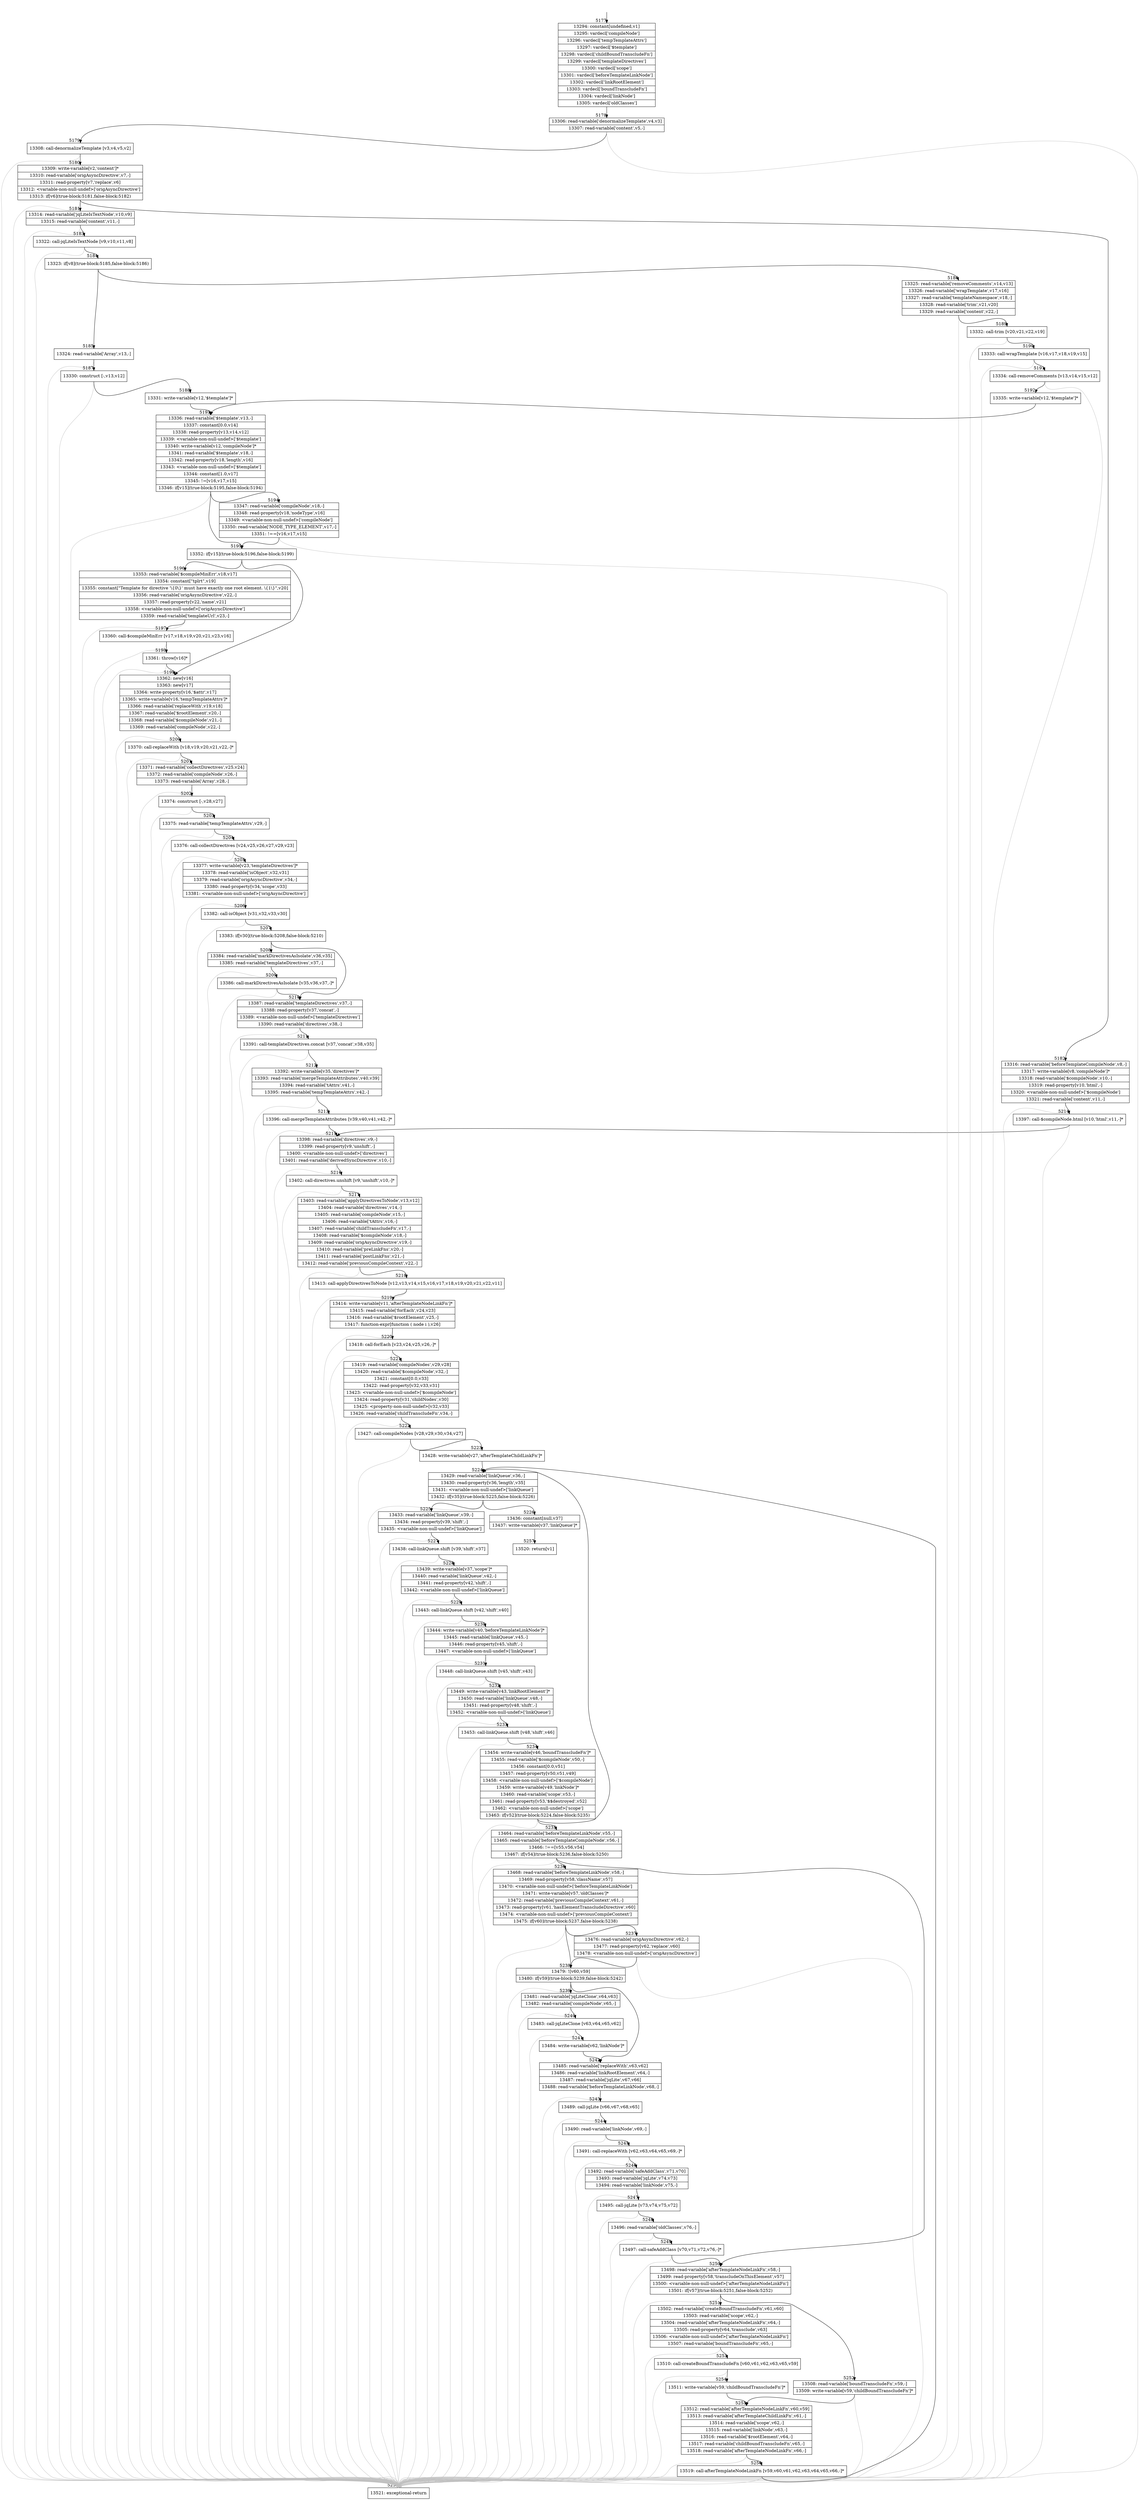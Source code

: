 digraph {
rankdir="TD"
BB_entry387[shape=none,label=""];
BB_entry387 -> BB5177 [tailport=s, headport=n, headlabel="    5177"]
BB5177 [shape=record label="{13294: constant[undefined,v1]|13295: vardecl['compileNode']|13296: vardecl['tempTemplateAttrs']|13297: vardecl['$template']|13298: vardecl['childBoundTranscludeFn']|13299: vardecl['templateDirectives']|13300: vardecl['scope']|13301: vardecl['beforeTemplateLinkNode']|13302: vardecl['linkRootElement']|13303: vardecl['boundTranscludeFn']|13304: vardecl['linkNode']|13305: vardecl['oldClasses']}" ] 
BB5177 -> BB5178 [tailport=s, headport=n, headlabel="      5178"]
BB5178 [shape=record label="{13306: read-variable['denormalizeTemplate',v4,v3]|13307: read-variable['content',v5,-]}" ] 
BB5178 -> BB5179 [tailport=s, headport=n, headlabel="      5179"]
BB5178 -> BB5258 [tailport=s, headport=n, color=gray, headlabel="      5258"]
BB5179 [shape=record label="{13308: call-denormalizeTemplate [v3,v4,v5,v2]}" ] 
BB5179 -> BB5180 [tailport=s, headport=n, headlabel="      5180"]
BB5179 -> BB5258 [tailport=s, headport=n, color=gray]
BB5180 [shape=record label="{13309: write-variable[v2,'content']*|13310: read-variable['origAsyncDirective',v7,-]|13311: read-property[v7,'replace',v6]|13312: \<variable-non-null-undef\>['origAsyncDirective']|13313: if[v6](true-block:5181,false-block:5182)}" ] 
BB5180 -> BB5181 [tailport=s, headport=n, headlabel="      5181"]
BB5180 -> BB5182 [tailport=s, headport=n, headlabel="      5182"]
BB5180 -> BB5258 [tailport=s, headport=n, color=gray]
BB5181 [shape=record label="{13314: read-variable['jqLiteIsTextNode',v10,v9]|13315: read-variable['content',v11,-]}" ] 
BB5181 -> BB5183 [tailport=s, headport=n, headlabel="      5183"]
BB5181 -> BB5258 [tailport=s, headport=n, color=gray]
BB5182 [shape=record label="{13316: read-variable['beforeTemplateCompileNode',v8,-]|13317: write-variable[v8,'compileNode']*|13318: read-variable['$compileNode',v10,-]|13319: read-property[v10,'html',-]|13320: \<variable-non-null-undef\>['$compileNode']|13321: read-variable['content',v11,-]}" ] 
BB5182 -> BB5214 [tailport=s, headport=n, headlabel="      5214"]
BB5182 -> BB5258 [tailport=s, headport=n, color=gray]
BB5183 [shape=record label="{13322: call-jqLiteIsTextNode [v9,v10,v11,v8]}" ] 
BB5183 -> BB5184 [tailport=s, headport=n, headlabel="      5184"]
BB5183 -> BB5258 [tailport=s, headport=n, color=gray]
BB5184 [shape=record label="{13323: if[v8](true-block:5185,false-block:5186)}" ] 
BB5184 -> BB5185 [tailport=s, headport=n, headlabel="      5185"]
BB5184 -> BB5186 [tailport=s, headport=n, headlabel="      5186"]
BB5185 [shape=record label="{13324: read-variable['Array',v13,-]}" ] 
BB5185 -> BB5187 [tailport=s, headport=n, headlabel="      5187"]
BB5185 -> BB5258 [tailport=s, headport=n, color=gray]
BB5186 [shape=record label="{13325: read-variable['removeComments',v14,v13]|13326: read-variable['wrapTemplate',v17,v16]|13327: read-variable['templateNamespace',v18,-]|13328: read-variable['trim',v21,v20]|13329: read-variable['content',v22,-]}" ] 
BB5186 -> BB5189 [tailport=s, headport=n, headlabel="      5189"]
BB5186 -> BB5258 [tailport=s, headport=n, color=gray]
BB5187 [shape=record label="{13330: construct [-,v13,v12]}" ] 
BB5187 -> BB5188 [tailport=s, headport=n, headlabel="      5188"]
BB5187 -> BB5258 [tailport=s, headport=n, color=gray]
BB5188 [shape=record label="{13331: write-variable[v12,'$template']*}" ] 
BB5188 -> BB5193 [tailport=s, headport=n, headlabel="      5193"]
BB5189 [shape=record label="{13332: call-trim [v20,v21,v22,v19]}" ] 
BB5189 -> BB5190 [tailport=s, headport=n, headlabel="      5190"]
BB5189 -> BB5258 [tailport=s, headport=n, color=gray]
BB5190 [shape=record label="{13333: call-wrapTemplate [v16,v17,v18,v19,v15]}" ] 
BB5190 -> BB5191 [tailport=s, headport=n, headlabel="      5191"]
BB5190 -> BB5258 [tailport=s, headport=n, color=gray]
BB5191 [shape=record label="{13334: call-removeComments [v13,v14,v15,v12]}" ] 
BB5191 -> BB5192 [tailport=s, headport=n, headlabel="      5192"]
BB5191 -> BB5258 [tailport=s, headport=n, color=gray]
BB5192 [shape=record label="{13335: write-variable[v12,'$template']*}" ] 
BB5192 -> BB5193 [tailport=s, headport=n]
BB5193 [shape=record label="{13336: read-variable['$template',v13,-]|13337: constant[0.0,v14]|13338: read-property[v13,v14,v12]|13339: \<variable-non-null-undef\>['$template']|13340: write-variable[v12,'compileNode']*|13341: read-variable['$template',v18,-]|13342: read-property[v18,'length',v16]|13343: \<variable-non-null-undef\>['$template']|13344: constant[1.0,v17]|13345: !=[v16,v17,v15]|13346: if[v15](true-block:5195,false-block:5194)}" ] 
BB5193 -> BB5195 [tailport=s, headport=n, headlabel="      5195"]
BB5193 -> BB5194 [tailport=s, headport=n, headlabel="      5194"]
BB5193 -> BB5258 [tailport=s, headport=n, color=gray]
BB5194 [shape=record label="{13347: read-variable['compileNode',v18,-]|13348: read-property[v18,'nodeType',v16]|13349: \<variable-non-null-undef\>['compileNode']|13350: read-variable['NODE_TYPE_ELEMENT',v17,-]|13351: !==[v16,v17,v15]}" ] 
BB5194 -> BB5195 [tailport=s, headport=n]
BB5194 -> BB5258 [tailport=s, headport=n, color=gray]
BB5195 [shape=record label="{13352: if[v15](true-block:5196,false-block:5199)}" ] 
BB5195 -> BB5196 [tailport=s, headport=n, headlabel="      5196"]
BB5195 -> BB5199 [tailport=s, headport=n, headlabel="      5199"]
BB5196 [shape=record label="{13353: read-variable['$compileMinErr',v18,v17]|13354: constant[\"tplrt\",v19]|13355: constant[\"Template for directive '\\\{0\\\}' must have exactly one root element. \\\{1\\\}\",v20]|13356: read-variable['origAsyncDirective',v22,-]|13357: read-property[v22,'name',v21]|13358: \<variable-non-null-undef\>['origAsyncDirective']|13359: read-variable['templateUrl',v23,-]}" ] 
BB5196 -> BB5197 [tailport=s, headport=n, headlabel="      5197"]
BB5196 -> BB5258 [tailport=s, headport=n, color=gray]
BB5197 [shape=record label="{13360: call-$compileMinErr [v17,v18,v19,v20,v21,v23,v16]}" ] 
BB5197 -> BB5198 [tailport=s, headport=n, headlabel="      5198"]
BB5197 -> BB5258 [tailport=s, headport=n, color=gray]
BB5198 [shape=record label="{13361: throw[v16]*}" ] 
BB5198 -> BB5199 [tailport=s, headport=n]
BB5198 -> BB5258 [tailport=s, headport=n, color=gray]
BB5199 [shape=record label="{13362: new[v16]|13363: new[v17]|13364: write-property[v16,'$attr',v17]|13365: write-variable[v16,'tempTemplateAttrs']*|13366: read-variable['replaceWith',v19,v18]|13367: read-variable['$rootElement',v20,-]|13368: read-variable['$compileNode',v21,-]|13369: read-variable['compileNode',v22,-]}" ] 
BB5199 -> BB5200 [tailport=s, headport=n, headlabel="      5200"]
BB5199 -> BB5258 [tailport=s, headport=n, color=gray]
BB5200 [shape=record label="{13370: call-replaceWith [v18,v19,v20,v21,v22,-]*}" ] 
BB5200 -> BB5201 [tailport=s, headport=n, headlabel="      5201"]
BB5200 -> BB5258 [tailport=s, headport=n, color=gray]
BB5201 [shape=record label="{13371: read-variable['collectDirectives',v25,v24]|13372: read-variable['compileNode',v26,-]|13373: read-variable['Array',v28,-]}" ] 
BB5201 -> BB5202 [tailport=s, headport=n, headlabel="      5202"]
BB5201 -> BB5258 [tailport=s, headport=n, color=gray]
BB5202 [shape=record label="{13374: construct [-,v28,v27]}" ] 
BB5202 -> BB5203 [tailport=s, headport=n, headlabel="      5203"]
BB5202 -> BB5258 [tailport=s, headport=n, color=gray]
BB5203 [shape=record label="{13375: read-variable['tempTemplateAttrs',v29,-]}" ] 
BB5203 -> BB5204 [tailport=s, headport=n, headlabel="      5204"]
BB5203 -> BB5258 [tailport=s, headport=n, color=gray]
BB5204 [shape=record label="{13376: call-collectDirectives [v24,v25,v26,v27,v29,v23]}" ] 
BB5204 -> BB5205 [tailport=s, headport=n, headlabel="      5205"]
BB5204 -> BB5258 [tailport=s, headport=n, color=gray]
BB5205 [shape=record label="{13377: write-variable[v23,'templateDirectives']*|13378: read-variable['isObject',v32,v31]|13379: read-variable['origAsyncDirective',v34,-]|13380: read-property[v34,'scope',v33]|13381: \<variable-non-null-undef\>['origAsyncDirective']}" ] 
BB5205 -> BB5206 [tailport=s, headport=n, headlabel="      5206"]
BB5205 -> BB5258 [tailport=s, headport=n, color=gray]
BB5206 [shape=record label="{13382: call-isObject [v31,v32,v33,v30]}" ] 
BB5206 -> BB5207 [tailport=s, headport=n, headlabel="      5207"]
BB5206 -> BB5258 [tailport=s, headport=n, color=gray]
BB5207 [shape=record label="{13383: if[v30](true-block:5208,false-block:5210)}" ] 
BB5207 -> BB5208 [tailport=s, headport=n, headlabel="      5208"]
BB5207 -> BB5210 [tailport=s, headport=n, headlabel="      5210"]
BB5208 [shape=record label="{13384: read-variable['markDirectivesAsIsolate',v36,v35]|13385: read-variable['templateDirectives',v37,-]}" ] 
BB5208 -> BB5209 [tailport=s, headport=n, headlabel="      5209"]
BB5208 -> BB5258 [tailport=s, headport=n, color=gray]
BB5209 [shape=record label="{13386: call-markDirectivesAsIsolate [v35,v36,v37,-]*}" ] 
BB5209 -> BB5210 [tailport=s, headport=n]
BB5209 -> BB5258 [tailport=s, headport=n, color=gray]
BB5210 [shape=record label="{13387: read-variable['templateDirectives',v37,-]|13388: read-property[v37,'concat',-]|13389: \<variable-non-null-undef\>['templateDirectives']|13390: read-variable['directives',v38,-]}" ] 
BB5210 -> BB5211 [tailport=s, headport=n, headlabel="      5211"]
BB5210 -> BB5258 [tailport=s, headport=n, color=gray]
BB5211 [shape=record label="{13391: call-templateDirectives.concat [v37,'concat',v38,v35]}" ] 
BB5211 -> BB5212 [tailport=s, headport=n, headlabel="      5212"]
BB5211 -> BB5258 [tailport=s, headport=n, color=gray]
BB5212 [shape=record label="{13392: write-variable[v35,'directives']*|13393: read-variable['mergeTemplateAttributes',v40,v39]|13394: read-variable['tAttrs',v41,-]|13395: read-variable['tempTemplateAttrs',v42,-]}" ] 
BB5212 -> BB5213 [tailport=s, headport=n, headlabel="      5213"]
BB5212 -> BB5258 [tailport=s, headport=n, color=gray]
BB5213 [shape=record label="{13396: call-mergeTemplateAttributes [v39,v40,v41,v42,-]*}" ] 
BB5213 -> BB5215 [tailport=s, headport=n, headlabel="      5215"]
BB5213 -> BB5258 [tailport=s, headport=n, color=gray]
BB5214 [shape=record label="{13397: call-$compileNode.html [v10,'html',v11,-]*}" ] 
BB5214 -> BB5215 [tailport=s, headport=n]
BB5214 -> BB5258 [tailport=s, headport=n, color=gray]
BB5215 [shape=record label="{13398: read-variable['directives',v9,-]|13399: read-property[v9,'unshift',-]|13400: \<variable-non-null-undef\>['directives']|13401: read-variable['derivedSyncDirective',v10,-]}" ] 
BB5215 -> BB5216 [tailport=s, headport=n, headlabel="      5216"]
BB5215 -> BB5258 [tailport=s, headport=n, color=gray]
BB5216 [shape=record label="{13402: call-directives.unshift [v9,'unshift',v10,-]*}" ] 
BB5216 -> BB5217 [tailport=s, headport=n, headlabel="      5217"]
BB5216 -> BB5258 [tailport=s, headport=n, color=gray]
BB5217 [shape=record label="{13403: read-variable['applyDirectivesToNode',v13,v12]|13404: read-variable['directives',v14,-]|13405: read-variable['compileNode',v15,-]|13406: read-variable['tAttrs',v16,-]|13407: read-variable['childTranscludeFn',v17,-]|13408: read-variable['$compileNode',v18,-]|13409: read-variable['origAsyncDirective',v19,-]|13410: read-variable['preLinkFns',v20,-]|13411: read-variable['postLinkFns',v21,-]|13412: read-variable['previousCompileContext',v22,-]}" ] 
BB5217 -> BB5218 [tailport=s, headport=n, headlabel="      5218"]
BB5217 -> BB5258 [tailport=s, headport=n, color=gray]
BB5218 [shape=record label="{13413: call-applyDirectivesToNode [v12,v13,v14,v15,v16,v17,v18,v19,v20,v21,v22,v11]}" ] 
BB5218 -> BB5219 [tailport=s, headport=n, headlabel="      5219"]
BB5218 -> BB5258 [tailport=s, headport=n, color=gray]
BB5219 [shape=record label="{13414: write-variable[v11,'afterTemplateNodeLinkFn']*|13415: read-variable['forEach',v24,v23]|13416: read-variable['$rootElement',v25,-]|13417: function-expr[function ( node i ),v26]}" ] 
BB5219 -> BB5220 [tailport=s, headport=n, headlabel="      5220"]
BB5219 -> BB5258 [tailport=s, headport=n, color=gray]
BB5220 [shape=record label="{13418: call-forEach [v23,v24,v25,v26,-]*}" ] 
BB5220 -> BB5221 [tailport=s, headport=n, headlabel="      5221"]
BB5220 -> BB5258 [tailport=s, headport=n, color=gray]
BB5221 [shape=record label="{13419: read-variable['compileNodes',v29,v28]|13420: read-variable['$compileNode',v32,-]|13421: constant[0.0,v33]|13422: read-property[v32,v33,v31]|13423: \<variable-non-null-undef\>['$compileNode']|13424: read-property[v31,'childNodes',v30]|13425: \<property-non-null-undef\>[v32,v33]|13426: read-variable['childTranscludeFn',v34,-]}" ] 
BB5221 -> BB5222 [tailport=s, headport=n, headlabel="      5222"]
BB5221 -> BB5258 [tailport=s, headport=n, color=gray]
BB5222 [shape=record label="{13427: call-compileNodes [v28,v29,v30,v34,v27]}" ] 
BB5222 -> BB5223 [tailport=s, headport=n, headlabel="      5223"]
BB5222 -> BB5258 [tailport=s, headport=n, color=gray]
BB5223 [shape=record label="{13428: write-variable[v27,'afterTemplateChildLinkFn']*}" ] 
BB5223 -> BB5224 [tailport=s, headport=n, headlabel="      5224"]
BB5224 [shape=record label="{13429: read-variable['linkQueue',v36,-]|13430: read-property[v36,'length',v35]|13431: \<variable-non-null-undef\>['linkQueue']|13432: if[v35](true-block:5225,false-block:5226)}" ] 
BB5224 -> BB5225 [tailport=s, headport=n, headlabel="      5225"]
BB5224 -> BB5226 [tailport=s, headport=n, headlabel="      5226"]
BB5224 -> BB5258 [tailport=s, headport=n, color=gray]
BB5225 [shape=record label="{13433: read-variable['linkQueue',v39,-]|13434: read-property[v39,'shift',-]|13435: \<variable-non-null-undef\>['linkQueue']}" ] 
BB5225 -> BB5227 [tailport=s, headport=n, headlabel="      5227"]
BB5225 -> BB5258 [tailport=s, headport=n, color=gray]
BB5226 [shape=record label="{13436: constant[null,v37]|13437: write-variable[v37,'linkQueue']*}" ] 
BB5226 -> BB5257 [tailport=s, headport=n, headlabel="      5257"]
BB5227 [shape=record label="{13438: call-linkQueue.shift [v39,'shift',v37]}" ] 
BB5227 -> BB5228 [tailport=s, headport=n, headlabel="      5228"]
BB5227 -> BB5258 [tailport=s, headport=n, color=gray]
BB5228 [shape=record label="{13439: write-variable[v37,'scope']*|13440: read-variable['linkQueue',v42,-]|13441: read-property[v42,'shift',-]|13442: \<variable-non-null-undef\>['linkQueue']}" ] 
BB5228 -> BB5229 [tailport=s, headport=n, headlabel="      5229"]
BB5228 -> BB5258 [tailport=s, headport=n, color=gray]
BB5229 [shape=record label="{13443: call-linkQueue.shift [v42,'shift',v40]}" ] 
BB5229 -> BB5230 [tailport=s, headport=n, headlabel="      5230"]
BB5229 -> BB5258 [tailport=s, headport=n, color=gray]
BB5230 [shape=record label="{13444: write-variable[v40,'beforeTemplateLinkNode']*|13445: read-variable['linkQueue',v45,-]|13446: read-property[v45,'shift',-]|13447: \<variable-non-null-undef\>['linkQueue']}" ] 
BB5230 -> BB5231 [tailport=s, headport=n, headlabel="      5231"]
BB5230 -> BB5258 [tailport=s, headport=n, color=gray]
BB5231 [shape=record label="{13448: call-linkQueue.shift [v45,'shift',v43]}" ] 
BB5231 -> BB5232 [tailport=s, headport=n, headlabel="      5232"]
BB5231 -> BB5258 [tailport=s, headport=n, color=gray]
BB5232 [shape=record label="{13449: write-variable[v43,'linkRootElement']*|13450: read-variable['linkQueue',v48,-]|13451: read-property[v48,'shift',-]|13452: \<variable-non-null-undef\>['linkQueue']}" ] 
BB5232 -> BB5233 [tailport=s, headport=n, headlabel="      5233"]
BB5232 -> BB5258 [tailport=s, headport=n, color=gray]
BB5233 [shape=record label="{13453: call-linkQueue.shift [v48,'shift',v46]}" ] 
BB5233 -> BB5234 [tailport=s, headport=n, headlabel="      5234"]
BB5233 -> BB5258 [tailport=s, headport=n, color=gray]
BB5234 [shape=record label="{13454: write-variable[v46,'boundTranscludeFn']*|13455: read-variable['$compileNode',v50,-]|13456: constant[0.0,v51]|13457: read-property[v50,v51,v49]|13458: \<variable-non-null-undef\>['$compileNode']|13459: write-variable[v49,'linkNode']*|13460: read-variable['scope',v53,-]|13461: read-property[v53,'$$destroyed',v52]|13462: \<variable-non-null-undef\>['scope']|13463: if[v52](true-block:5224,false-block:5235)}" ] 
BB5234 -> BB5224 [tailport=s, headport=n]
BB5234 -> BB5235 [tailport=s, headport=n, headlabel="      5235"]
BB5234 -> BB5258 [tailport=s, headport=n, color=gray]
BB5235 [shape=record label="{13464: read-variable['beforeTemplateLinkNode',v55,-]|13465: read-variable['beforeTemplateCompileNode',v56,-]|13466: !==[v55,v56,v54]|13467: if[v54](true-block:5236,false-block:5250)}" ] 
BB5235 -> BB5236 [tailport=s, headport=n, headlabel="      5236"]
BB5235 -> BB5250 [tailport=s, headport=n, headlabel="      5250"]
BB5235 -> BB5258 [tailport=s, headport=n, color=gray]
BB5236 [shape=record label="{13468: read-variable['beforeTemplateLinkNode',v58,-]|13469: read-property[v58,'className',v57]|13470: \<variable-non-null-undef\>['beforeTemplateLinkNode']|13471: write-variable[v57,'oldClasses']*|13472: read-variable['previousCompileContext',v61,-]|13473: read-property[v61,'hasElementTranscludeDirective',v60]|13474: \<variable-non-null-undef\>['previousCompileContext']|13475: if[v60](true-block:5237,false-block:5238)}" ] 
BB5236 -> BB5238 [tailport=s, headport=n, headlabel="      5238"]
BB5236 -> BB5237 [tailport=s, headport=n, headlabel="      5237"]
BB5236 -> BB5258 [tailport=s, headport=n, color=gray]
BB5237 [shape=record label="{13476: read-variable['origAsyncDirective',v62,-]|13477: read-property[v62,'replace',v60]|13478: \<variable-non-null-undef\>['origAsyncDirective']}" ] 
BB5237 -> BB5238 [tailport=s, headport=n]
BB5237 -> BB5258 [tailport=s, headport=n, color=gray]
BB5238 [shape=record label="{13479: ![v60,v59]|13480: if[v59](true-block:5239,false-block:5242)}" ] 
BB5238 -> BB5239 [tailport=s, headport=n, headlabel="      5239"]
BB5238 -> BB5242 [tailport=s, headport=n, headlabel="      5242"]
BB5238 -> BB5258 [tailport=s, headport=n, color=gray]
BB5239 [shape=record label="{13481: read-variable['jqLiteClone',v64,v63]|13482: read-variable['compileNode',v65,-]}" ] 
BB5239 -> BB5240 [tailport=s, headport=n, headlabel="      5240"]
BB5239 -> BB5258 [tailport=s, headport=n, color=gray]
BB5240 [shape=record label="{13483: call-jqLiteClone [v63,v64,v65,v62]}" ] 
BB5240 -> BB5241 [tailport=s, headport=n, headlabel="      5241"]
BB5240 -> BB5258 [tailport=s, headport=n, color=gray]
BB5241 [shape=record label="{13484: write-variable[v62,'linkNode']*}" ] 
BB5241 -> BB5242 [tailport=s, headport=n]
BB5242 [shape=record label="{13485: read-variable['replaceWith',v63,v62]|13486: read-variable['linkRootElement',v64,-]|13487: read-variable['jqLite',v67,v66]|13488: read-variable['beforeTemplateLinkNode',v68,-]}" ] 
BB5242 -> BB5243 [tailport=s, headport=n, headlabel="      5243"]
BB5242 -> BB5258 [tailport=s, headport=n, color=gray]
BB5243 [shape=record label="{13489: call-jqLite [v66,v67,v68,v65]}" ] 
BB5243 -> BB5244 [tailport=s, headport=n, headlabel="      5244"]
BB5243 -> BB5258 [tailport=s, headport=n, color=gray]
BB5244 [shape=record label="{13490: read-variable['linkNode',v69,-]}" ] 
BB5244 -> BB5245 [tailport=s, headport=n, headlabel="      5245"]
BB5244 -> BB5258 [tailport=s, headport=n, color=gray]
BB5245 [shape=record label="{13491: call-replaceWith [v62,v63,v64,v65,v69,-]*}" ] 
BB5245 -> BB5246 [tailport=s, headport=n, headlabel="      5246"]
BB5245 -> BB5258 [tailport=s, headport=n, color=gray]
BB5246 [shape=record label="{13492: read-variable['safeAddClass',v71,v70]|13493: read-variable['jqLite',v74,v73]|13494: read-variable['linkNode',v75,-]}" ] 
BB5246 -> BB5247 [tailport=s, headport=n, headlabel="      5247"]
BB5246 -> BB5258 [tailport=s, headport=n, color=gray]
BB5247 [shape=record label="{13495: call-jqLite [v73,v74,v75,v72]}" ] 
BB5247 -> BB5248 [tailport=s, headport=n, headlabel="      5248"]
BB5247 -> BB5258 [tailport=s, headport=n, color=gray]
BB5248 [shape=record label="{13496: read-variable['oldClasses',v76,-]}" ] 
BB5248 -> BB5249 [tailport=s, headport=n, headlabel="      5249"]
BB5248 -> BB5258 [tailport=s, headport=n, color=gray]
BB5249 [shape=record label="{13497: call-safeAddClass [v70,v71,v72,v76,-]*}" ] 
BB5249 -> BB5250 [tailport=s, headport=n]
BB5249 -> BB5258 [tailport=s, headport=n, color=gray]
BB5250 [shape=record label="{13498: read-variable['afterTemplateNodeLinkFn',v58,-]|13499: read-property[v58,'transcludeOnThisElement',v57]|13500: \<variable-non-null-undef\>['afterTemplateNodeLinkFn']|13501: if[v57](true-block:5251,false-block:5252)}" ] 
BB5250 -> BB5251 [tailport=s, headport=n, headlabel="      5251"]
BB5250 -> BB5252 [tailport=s, headport=n, headlabel="      5252"]
BB5250 -> BB5258 [tailport=s, headport=n, color=gray]
BB5251 [shape=record label="{13502: read-variable['createBoundTranscludeFn',v61,v60]|13503: read-variable['scope',v62,-]|13504: read-variable['afterTemplateNodeLinkFn',v64,-]|13505: read-property[v64,'transclude',v63]|13506: \<variable-non-null-undef\>['afterTemplateNodeLinkFn']|13507: read-variable['boundTranscludeFn',v65,-]}" ] 
BB5251 -> BB5253 [tailport=s, headport=n, headlabel="      5253"]
BB5251 -> BB5258 [tailport=s, headport=n, color=gray]
BB5252 [shape=record label="{13508: read-variable['boundTranscludeFn',v59,-]|13509: write-variable[v59,'childBoundTranscludeFn']*}" ] 
BB5252 -> BB5255 [tailport=s, headport=n, headlabel="      5255"]
BB5252 -> BB5258 [tailport=s, headport=n, color=gray]
BB5253 [shape=record label="{13510: call-createBoundTranscludeFn [v60,v61,v62,v63,v65,v59]}" ] 
BB5253 -> BB5254 [tailport=s, headport=n, headlabel="      5254"]
BB5253 -> BB5258 [tailport=s, headport=n, color=gray]
BB5254 [shape=record label="{13511: write-variable[v59,'childBoundTranscludeFn']*}" ] 
BB5254 -> BB5255 [tailport=s, headport=n]
BB5255 [shape=record label="{13512: read-variable['afterTemplateNodeLinkFn',v60,v59]|13513: read-variable['afterTemplateChildLinkFn',v61,-]|13514: read-variable['scope',v62,-]|13515: read-variable['linkNode',v63,-]|13516: read-variable['$rootElement',v64,-]|13517: read-variable['childBoundTranscludeFn',v65,-]|13518: read-variable['afterTemplateNodeLinkFn',v66,-]}" ] 
BB5255 -> BB5256 [tailport=s, headport=n, headlabel="      5256"]
BB5255 -> BB5258 [tailport=s, headport=n, color=gray]
BB5256 [shape=record label="{13519: call-afterTemplateNodeLinkFn [v59,v60,v61,v62,v63,v64,v65,v66,-]*}" ] 
BB5256 -> BB5224 [tailport=s, headport=n]
BB5256 -> BB5258 [tailport=s, headport=n, color=gray]
BB5257 [shape=record label="{13520: return[v1]}" ] 
BB5258 [shape=record label="{13521: exceptional-return}" ] 
//#$~ 8385
}
